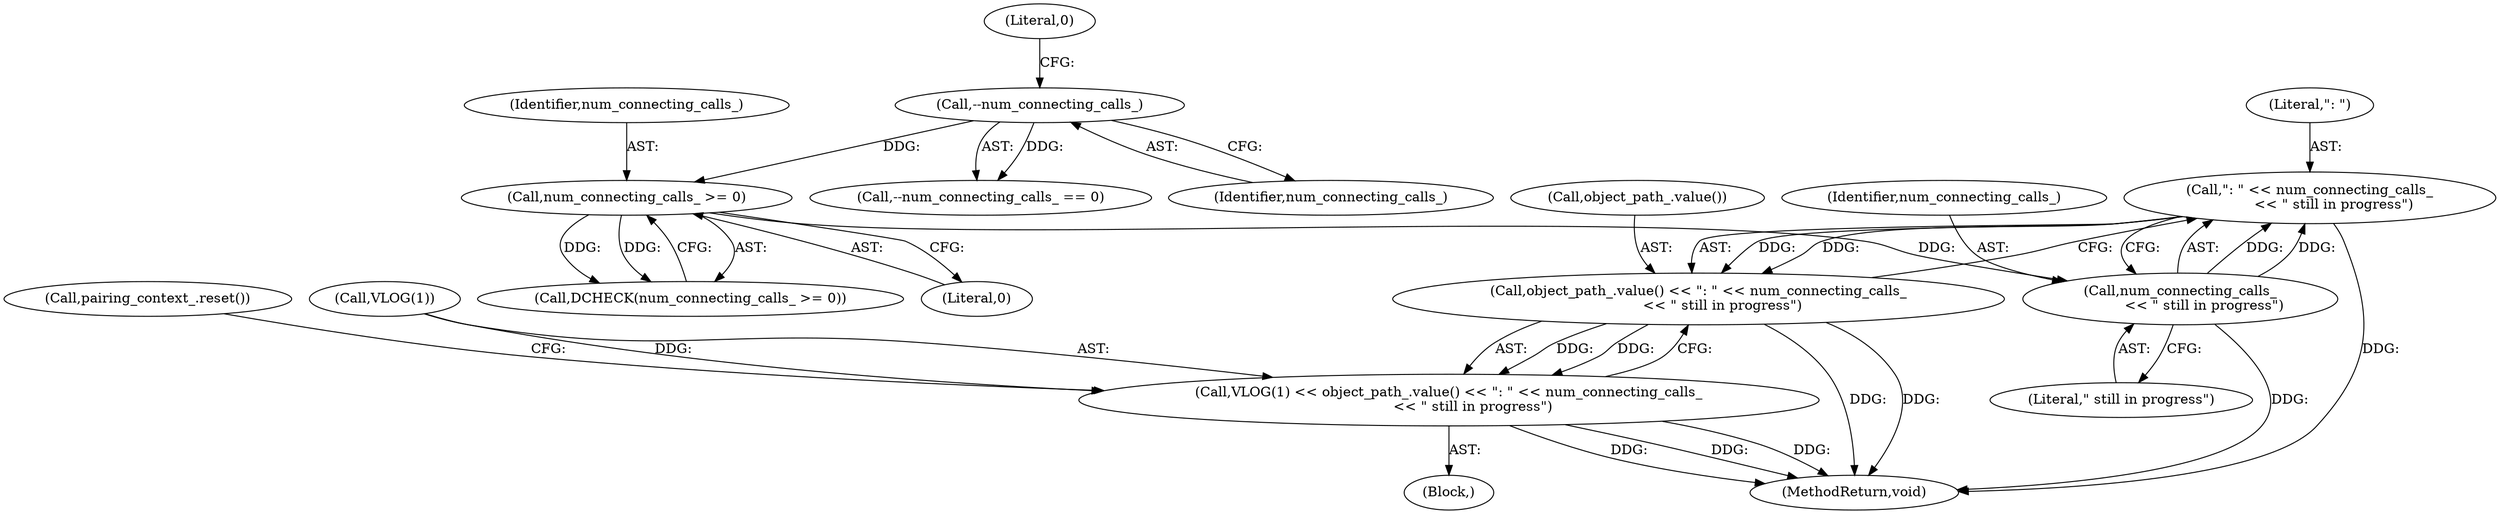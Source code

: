 digraph "0_Chrome_d358f57009b85fb7440208afa5ba87636b491889_14@API" {
"1000133" [label="(Call,\": \" << num_connecting_calls_\n           << \" still in progress\")"];
"1000135" [label="(Call,num_connecting_calls_\n           << \" still in progress\")"];
"1000113" [label="(Call,num_connecting_calls_ >= 0)"];
"1000107" [label="(Call,--num_connecting_calls_)"];
"1000131" [label="(Call,object_path_.value() << \": \" << num_connecting_calls_\n           << \" still in progress\")"];
"1000128" [label="(Call,VLOG(1) << object_path_.value() << \": \" << num_connecting_calls_\n           << \" still in progress\")"];
"1000133" [label="(Call,\": \" << num_connecting_calls_\n           << \" still in progress\")"];
"1000135" [label="(Call,num_connecting_calls_\n           << \" still in progress\")"];
"1000131" [label="(Call,object_path_.value() << \": \" << num_connecting_calls_\n           << \" still in progress\")"];
"1000132" [label="(Call,object_path_.value())"];
"1000200" [label="(MethodReturn,void)"];
"1000104" [label="(Block,)"];
"1000138" [label="(Call,pairing_context_.reset())"];
"1000129" [label="(Call,VLOG(1))"];
"1000107" [label="(Call,--num_connecting_calls_)"];
"1000109" [label="(Literal,0)"];
"1000108" [label="(Identifier,num_connecting_calls_)"];
"1000136" [label="(Identifier,num_connecting_calls_)"];
"1000134" [label="(Literal,\": \")"];
"1000137" [label="(Literal,\" still in progress\")"];
"1000128" [label="(Call,VLOG(1) << object_path_.value() << \": \" << num_connecting_calls_\n           << \" still in progress\")"];
"1000106" [label="(Call,--num_connecting_calls_ == 0)"];
"1000115" [label="(Literal,0)"];
"1000113" [label="(Call,num_connecting_calls_ >= 0)"];
"1000112" [label="(Call,DCHECK(num_connecting_calls_ >= 0))"];
"1000114" [label="(Identifier,num_connecting_calls_)"];
"1000133" -> "1000131"  [label="AST: "];
"1000133" -> "1000135"  [label="CFG: "];
"1000134" -> "1000133"  [label="AST: "];
"1000135" -> "1000133"  [label="AST: "];
"1000131" -> "1000133"  [label="CFG: "];
"1000133" -> "1000200"  [label="DDG: "];
"1000133" -> "1000131"  [label="DDG: "];
"1000133" -> "1000131"  [label="DDG: "];
"1000135" -> "1000133"  [label="DDG: "];
"1000135" -> "1000133"  [label="DDG: "];
"1000135" -> "1000137"  [label="CFG: "];
"1000136" -> "1000135"  [label="AST: "];
"1000137" -> "1000135"  [label="AST: "];
"1000135" -> "1000200"  [label="DDG: "];
"1000113" -> "1000135"  [label="DDG: "];
"1000113" -> "1000112"  [label="AST: "];
"1000113" -> "1000115"  [label="CFG: "];
"1000114" -> "1000113"  [label="AST: "];
"1000115" -> "1000113"  [label="AST: "];
"1000112" -> "1000113"  [label="CFG: "];
"1000113" -> "1000112"  [label="DDG: "];
"1000113" -> "1000112"  [label="DDG: "];
"1000107" -> "1000113"  [label="DDG: "];
"1000107" -> "1000106"  [label="AST: "];
"1000107" -> "1000108"  [label="CFG: "];
"1000108" -> "1000107"  [label="AST: "];
"1000109" -> "1000107"  [label="CFG: "];
"1000107" -> "1000106"  [label="DDG: "];
"1000131" -> "1000128"  [label="AST: "];
"1000132" -> "1000131"  [label="AST: "];
"1000128" -> "1000131"  [label="CFG: "];
"1000131" -> "1000200"  [label="DDG: "];
"1000131" -> "1000200"  [label="DDG: "];
"1000131" -> "1000128"  [label="DDG: "];
"1000131" -> "1000128"  [label="DDG: "];
"1000128" -> "1000104"  [label="AST: "];
"1000129" -> "1000128"  [label="AST: "];
"1000138" -> "1000128"  [label="CFG: "];
"1000128" -> "1000200"  [label="DDG: "];
"1000128" -> "1000200"  [label="DDG: "];
"1000128" -> "1000200"  [label="DDG: "];
"1000129" -> "1000128"  [label="DDG: "];
}
